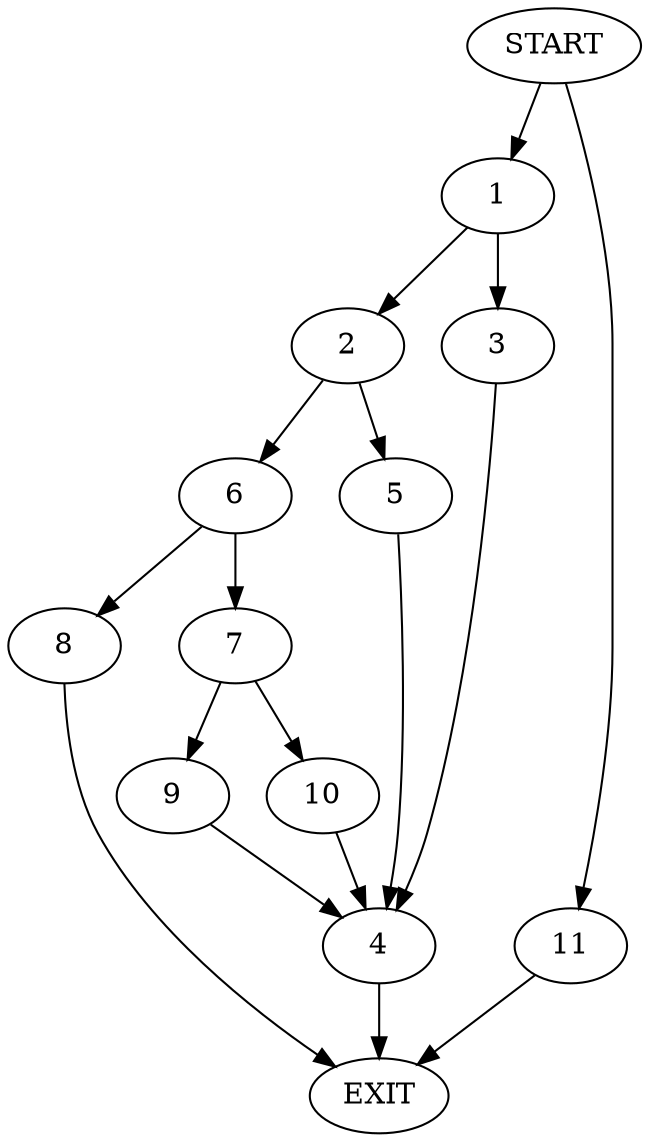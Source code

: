 digraph {
0 [label="START"]
12 [label="EXIT"]
0 -> 1
1 -> 2
1 -> 3
3 -> 4
2 -> 5
2 -> 6
4 -> 12
5 -> 4
6 -> 7
6 -> 8
8 -> 12
7 -> 9
7 -> 10
9 -> 4
10 -> 4
0 -> 11
11 -> 12
}

